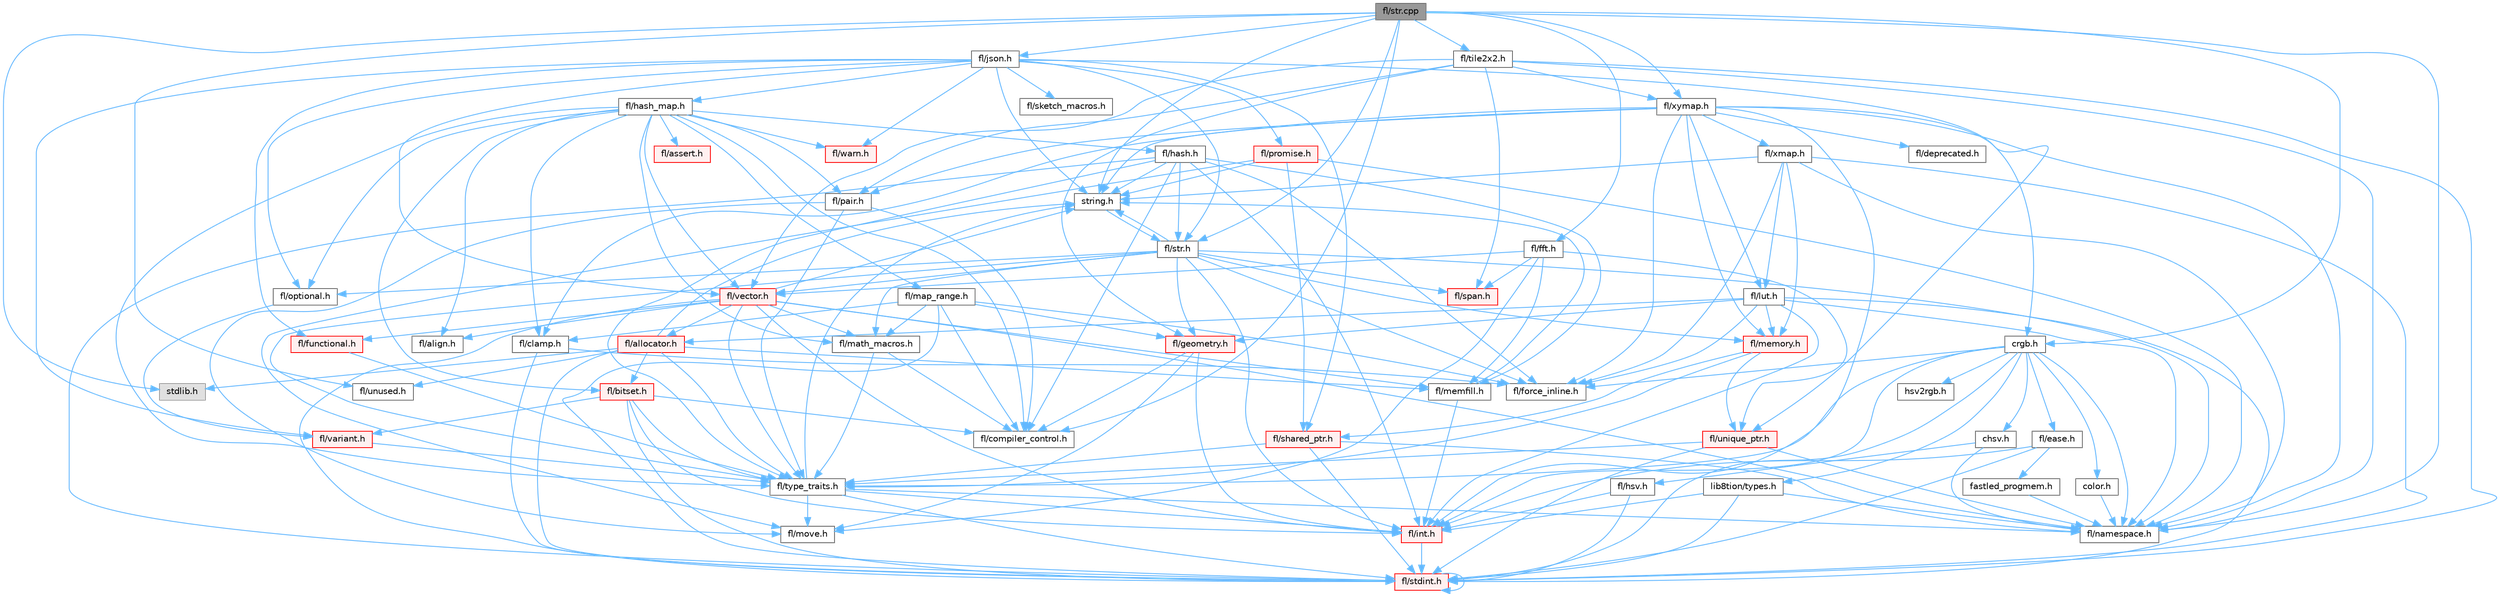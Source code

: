 digraph "fl/str.cpp"
{
 // INTERACTIVE_SVG=YES
 // LATEX_PDF_SIZE
  bgcolor="transparent";
  edge [fontname=Helvetica,fontsize=10,labelfontname=Helvetica,labelfontsize=10];
  node [fontname=Helvetica,fontsize=10,shape=box,height=0.2,width=0.4];
  Node1 [id="Node000001",label="fl/str.cpp",height=0.2,width=0.4,color="gray40", fillcolor="grey60", style="filled", fontcolor="black",tooltip=" "];
  Node1 -> Node2 [id="edge1_Node000001_Node000002",color="steelblue1",style="solid",tooltip=" "];
  Node2 [id="Node000002",label="stdlib.h",height=0.2,width=0.4,color="grey60", fillcolor="#E0E0E0", style="filled",tooltip=" "];
  Node1 -> Node3 [id="edge2_Node000001_Node000003",color="steelblue1",style="solid",tooltip=" "];
  Node3 [id="Node000003",label="string.h",height=0.2,width=0.4,color="grey40", fillcolor="white", style="filled",URL="$da/d66/string_8h.html",tooltip=" "];
  Node3 -> Node4 [id="edge3_Node000003_Node000004",color="steelblue1",style="solid",tooltip=" "];
  Node4 [id="Node000004",label="fl/str.h",height=0.2,width=0.4,color="grey40", fillcolor="white", style="filled",URL="$d1/d93/str_8h.html",tooltip=" "];
  Node4 -> Node5 [id="edge4_Node000004_Node000005",color="steelblue1",style="solid",tooltip=" "];
  Node5 [id="Node000005",label="fl/int.h",height=0.2,width=0.4,color="red", fillcolor="#FFF0F0", style="filled",URL="$d3/d7e/int_8h.html",tooltip=" "];
  Node5 -> Node6 [id="edge5_Node000005_Node000006",color="steelblue1",style="solid",tooltip=" "];
  Node6 [id="Node000006",label="fl/stdint.h",height=0.2,width=0.4,color="red", fillcolor="#FFF0F0", style="filled",URL="$df/dd8/stdint_8h.html",tooltip=" "];
  Node6 -> Node6 [id="edge6_Node000006_Node000006",color="steelblue1",style="solid",tooltip=" "];
  Node4 -> Node3 [id="edge7_Node000004_Node000003",color="steelblue1",style="solid",tooltip=" "];
  Node4 -> Node9 [id="edge8_Node000004_Node000009",color="steelblue1",style="solid",tooltip=" "];
  Node9 [id="Node000009",label="fl/geometry.h",height=0.2,width=0.4,color="red", fillcolor="#FFF0F0", style="filled",URL="$d4/d67/geometry_8h.html",tooltip=" "];
  Node9 -> Node5 [id="edge9_Node000009_Node000005",color="steelblue1",style="solid",tooltip=" "];
  Node9 -> Node15 [id="edge10_Node000009_Node000015",color="steelblue1",style="solid",tooltip=" "];
  Node15 [id="Node000015",label="fl/compiler_control.h",height=0.2,width=0.4,color="grey40", fillcolor="white", style="filled",URL="$d4/d54/compiler__control_8h.html",tooltip=" "];
  Node9 -> Node18 [id="edge11_Node000009_Node000018",color="steelblue1",style="solid",tooltip=" "];
  Node18 [id="Node000018",label="fl/move.h",height=0.2,width=0.4,color="grey40", fillcolor="white", style="filled",URL="$d9/d83/move_8h.html",tooltip=" "];
  Node4 -> Node14 [id="edge12_Node000004_Node000014",color="steelblue1",style="solid",tooltip=" "];
  Node14 [id="Node000014",label="fl/math_macros.h",height=0.2,width=0.4,color="grey40", fillcolor="white", style="filled",URL="$d8/db8/math__macros_8h.html",tooltip=" "];
  Node14 -> Node15 [id="edge13_Node000014_Node000015",color="steelblue1",style="solid",tooltip=" "];
  Node14 -> Node16 [id="edge14_Node000014_Node000016",color="steelblue1",style="solid",tooltip=" "];
  Node16 [id="Node000016",label="fl/type_traits.h",height=0.2,width=0.4,color="grey40", fillcolor="white", style="filled",URL="$df/d63/type__traits_8h.html",tooltip=" "];
  Node16 -> Node3 [id="edge15_Node000016_Node000003",color="steelblue1",style="solid",tooltip=" "];
  Node16 -> Node6 [id="edge16_Node000016_Node000006",color="steelblue1",style="solid",tooltip=" "];
  Node16 -> Node17 [id="edge17_Node000016_Node000017",color="steelblue1",style="solid",tooltip=" "];
  Node17 [id="Node000017",label="fl/namespace.h",height=0.2,width=0.4,color="grey40", fillcolor="white", style="filled",URL="$df/d2a/namespace_8h.html",tooltip="Implements the FastLED namespace macros."];
  Node16 -> Node18 [id="edge18_Node000016_Node000018",color="steelblue1",style="solid",tooltip=" "];
  Node16 -> Node5 [id="edge19_Node000016_Node000005",color="steelblue1",style="solid",tooltip=" "];
  Node4 -> Node17 [id="edge20_Node000004_Node000017",color="steelblue1",style="solid",tooltip=" "];
  Node4 -> Node19 [id="edge21_Node000004_Node000019",color="steelblue1",style="solid",tooltip=" "];
  Node19 [id="Node000019",label="fl/memory.h",height=0.2,width=0.4,color="red", fillcolor="#FFF0F0", style="filled",URL="$dc/d18/memory_8h.html",tooltip=" "];
  Node19 -> Node39 [id="edge22_Node000019_Node000039",color="steelblue1",style="solid",tooltip=" "];
  Node39 [id="Node000039",label="fl/shared_ptr.h",height=0.2,width=0.4,color="red", fillcolor="#FFF0F0", style="filled",URL="$df/d6a/shared__ptr_8h.html",tooltip=" "];
  Node39 -> Node17 [id="edge23_Node000039_Node000017",color="steelblue1",style="solid",tooltip=" "];
  Node39 -> Node16 [id="edge24_Node000039_Node000016",color="steelblue1",style="solid",tooltip=" "];
  Node39 -> Node6 [id="edge25_Node000039_Node000006",color="steelblue1",style="solid",tooltip=" "];
  Node19 -> Node22 [id="edge26_Node000019_Node000022",color="steelblue1",style="solid",tooltip=" "];
  Node22 [id="Node000022",label="fl/unique_ptr.h",height=0.2,width=0.4,color="red", fillcolor="#FFF0F0", style="filled",URL="$da/d4b/unique__ptr_8h.html",tooltip=" "];
  Node22 -> Node17 [id="edge27_Node000022_Node000017",color="steelblue1",style="solid",tooltip=" "];
  Node22 -> Node16 [id="edge28_Node000022_Node000016",color="steelblue1",style="solid",tooltip=" "];
  Node22 -> Node6 [id="edge29_Node000022_Node000006",color="steelblue1",style="solid",tooltip=" "];
  Node19 -> Node16 [id="edge30_Node000019_Node000016",color="steelblue1",style="solid",tooltip=" "];
  Node4 -> Node44 [id="edge31_Node000004_Node000044",color="steelblue1",style="solid",tooltip=" "];
  Node44 [id="Node000044",label="fl/optional.h",height=0.2,width=0.4,color="grey40", fillcolor="white", style="filled",URL="$dc/d62/optional_8h.html",tooltip=" "];
  Node44 -> Node35 [id="edge32_Node000044_Node000035",color="steelblue1",style="solid",tooltip=" "];
  Node35 [id="Node000035",label="fl/variant.h",height=0.2,width=0.4,color="red", fillcolor="#FFF0F0", style="filled",URL="$d6/d10/variant_8h.html",tooltip=" "];
  Node35 -> Node16 [id="edge33_Node000035_Node000016",color="steelblue1",style="solid",tooltip=" "];
  Node4 -> Node16 [id="edge34_Node000004_Node000016",color="steelblue1",style="solid",tooltip=" "];
  Node4 -> Node45 [id="edge35_Node000004_Node000045",color="steelblue1",style="solid",tooltip=" "];
  Node45 [id="Node000045",label="fl/vector.h",height=0.2,width=0.4,color="red", fillcolor="#FFF0F0", style="filled",URL="$d6/d68/vector_8h.html",tooltip=" "];
  Node45 -> Node6 [id="edge36_Node000045_Node000006",color="steelblue1",style="solid",tooltip=" "];
  Node45 -> Node5 [id="edge37_Node000045_Node000005",color="steelblue1",style="solid",tooltip=" "];
  Node45 -> Node3 [id="edge38_Node000045_Node000003",color="steelblue1",style="solid",tooltip=" "];
  Node45 -> Node46 [id="edge39_Node000045_Node000046",color="steelblue1",style="solid",tooltip=" "];
  Node46 [id="Node000046",label="fl/functional.h",height=0.2,width=0.4,color="red", fillcolor="#FFF0F0", style="filled",URL="$d8/dea/functional_8h.html",tooltip=" "];
  Node46 -> Node16 [id="edge40_Node000046_Node000016",color="steelblue1",style="solid",tooltip=" "];
  Node45 -> Node14 [id="edge41_Node000045_Node000014",color="steelblue1",style="solid",tooltip=" "];
  Node45 -> Node30 [id="edge42_Node000045_Node000030",color="steelblue1",style="solid",tooltip=" "];
  Node30 [id="Node000030",label="fl/memfill.h",height=0.2,width=0.4,color="grey40", fillcolor="white", style="filled",URL="$d0/dda/memfill_8h.html",tooltip=" "];
  Node30 -> Node3 [id="edge43_Node000030_Node000003",color="steelblue1",style="solid",tooltip=" "];
  Node30 -> Node5 [id="edge44_Node000030_Node000005",color="steelblue1",style="solid",tooltip=" "];
  Node45 -> Node17 [id="edge45_Node000045_Node000017",color="steelblue1",style="solid",tooltip=" "];
  Node45 -> Node28 [id="edge46_Node000045_Node000028",color="steelblue1",style="solid",tooltip=" "];
  Node28 [id="Node000028",label="fl/allocator.h",height=0.2,width=0.4,color="red", fillcolor="#FFF0F0", style="filled",URL="$da/da9/allocator_8h.html",tooltip=" "];
  Node28 -> Node2 [id="edge47_Node000028_Node000002",color="steelblue1",style="solid",tooltip=" "];
  Node28 -> Node3 [id="edge48_Node000028_Node000003",color="steelblue1",style="solid",tooltip=" "];
  Node28 -> Node30 [id="edge49_Node000028_Node000030",color="steelblue1",style="solid",tooltip=" "];
  Node28 -> Node16 [id="edge50_Node000028_Node000016",color="steelblue1",style="solid",tooltip=" "];
  Node28 -> Node31 [id="edge51_Node000028_Node000031",color="steelblue1",style="solid",tooltip=" "];
  Node31 [id="Node000031",label="fl/unused.h",height=0.2,width=0.4,color="grey40", fillcolor="white", style="filled",URL="$d8/d4b/unused_8h.html",tooltip=" "];
  Node28 -> Node6 [id="edge52_Node000028_Node000006",color="steelblue1",style="solid",tooltip=" "];
  Node28 -> Node33 [id="edge53_Node000028_Node000033",color="steelblue1",style="solid",tooltip=" "];
  Node33 [id="Node000033",label="fl/bitset.h",height=0.2,width=0.4,color="red", fillcolor="#FFF0F0", style="filled",URL="$d1/d69/bitset_8h.html",tooltip=" "];
  Node33 -> Node16 [id="edge54_Node000033_Node000016",color="steelblue1",style="solid",tooltip=" "];
  Node33 -> Node35 [id="edge55_Node000033_Node000035",color="steelblue1",style="solid",tooltip=" "];
  Node33 -> Node6 [id="edge56_Node000033_Node000006",color="steelblue1",style="solid",tooltip=" "];
  Node33 -> Node5 [id="edge57_Node000033_Node000005",color="steelblue1",style="solid",tooltip=" "];
  Node33 -> Node15 [id="edge58_Node000033_Node000015",color="steelblue1",style="solid",tooltip=" "];
  Node45 -> Node16 [id="edge59_Node000045_Node000016",color="steelblue1",style="solid",tooltip=" "];
  Node45 -> Node42 [id="edge60_Node000045_Node000042",color="steelblue1",style="solid",tooltip=" "];
  Node42 [id="Node000042",label="fl/align.h",height=0.2,width=0.4,color="grey40", fillcolor="white", style="filled",URL="$d1/ddf/align_8h.html",tooltip=" "];
  Node4 -> Node48 [id="edge61_Node000004_Node000048",color="steelblue1",style="solid",tooltip=" "];
  Node48 [id="Node000048",label="fl/span.h",height=0.2,width=0.4,color="red", fillcolor="#FFF0F0", style="filled",URL="$d4/d7a/span_8h.html",tooltip=" "];
  Node4 -> Node12 [id="edge62_Node000004_Node000012",color="steelblue1",style="solid",tooltip=" "];
  Node12 [id="Node000012",label="fl/force_inline.h",height=0.2,width=0.4,color="grey40", fillcolor="white", style="filled",URL="$d4/d64/force__inline_8h.html",tooltip=" "];
  Node1 -> Node4 [id="edge63_Node000001_Node000004",color="steelblue1",style="solid",tooltip=" "];
  Node1 -> Node50 [id="edge64_Node000001_Node000050",color="steelblue1",style="solid",tooltip=" "];
  Node50 [id="Node000050",label="crgb.h",height=0.2,width=0.4,color="grey40", fillcolor="white", style="filled",URL="$db/dd1/crgb_8h.html",tooltip="Defines the red, green, and blue (RGB) pixel struct."];
  Node50 -> Node6 [id="edge65_Node000050_Node000006",color="steelblue1",style="solid",tooltip=" "];
  Node50 -> Node5 [id="edge66_Node000050_Node000005",color="steelblue1",style="solid",tooltip=" "];
  Node50 -> Node51 [id="edge67_Node000050_Node000051",color="steelblue1",style="solid",tooltip=" "];
  Node51 [id="Node000051",label="chsv.h",height=0.2,width=0.4,color="grey40", fillcolor="white", style="filled",URL="$d8/dd0/chsv_8h.html",tooltip="Defines the hue, saturation, and value (HSV) pixel struct."];
  Node51 -> Node52 [id="edge68_Node000051_Node000052",color="steelblue1",style="solid",tooltip=" "];
  Node52 [id="Node000052",label="fl/hsv.h",height=0.2,width=0.4,color="grey40", fillcolor="white", style="filled",URL="$d2/d4f/hsv_8h.html",tooltip="Defines the hue, saturation, and value (HSV) pixel struct."];
  Node52 -> Node6 [id="edge69_Node000052_Node000006",color="steelblue1",style="solid",tooltip=" "];
  Node52 -> Node5 [id="edge70_Node000052_Node000005",color="steelblue1",style="solid",tooltip=" "];
  Node51 -> Node17 [id="edge71_Node000051_Node000017",color="steelblue1",style="solid",tooltip=" "];
  Node50 -> Node17 [id="edge72_Node000050_Node000017",color="steelblue1",style="solid",tooltip=" "];
  Node50 -> Node53 [id="edge73_Node000050_Node000053",color="steelblue1",style="solid",tooltip=" "];
  Node53 [id="Node000053",label="color.h",height=0.2,width=0.4,color="grey40", fillcolor="white", style="filled",URL="$d2/d6b/src_2color_8h.html",tooltip="Contains definitions for color correction and temperature."];
  Node53 -> Node17 [id="edge74_Node000053_Node000017",color="steelblue1",style="solid",tooltip=" "];
  Node50 -> Node54 [id="edge75_Node000050_Node000054",color="steelblue1",style="solid",tooltip=" "];
  Node54 [id="Node000054",label="lib8tion/types.h",height=0.2,width=0.4,color="grey40", fillcolor="white", style="filled",URL="$d9/ddf/lib8tion_2types_8h.html",tooltip="Defines fractional types used for lib8tion functions."];
  Node54 -> Node6 [id="edge76_Node000054_Node000006",color="steelblue1",style="solid",tooltip=" "];
  Node54 -> Node5 [id="edge77_Node000054_Node000005",color="steelblue1",style="solid",tooltip=" "];
  Node54 -> Node17 [id="edge78_Node000054_Node000017",color="steelblue1",style="solid",tooltip=" "];
  Node50 -> Node12 [id="edge79_Node000050_Node000012",color="steelblue1",style="solid",tooltip=" "];
  Node50 -> Node16 [id="edge80_Node000050_Node000016",color="steelblue1",style="solid",tooltip=" "];
  Node50 -> Node55 [id="edge81_Node000050_Node000055",color="steelblue1",style="solid",tooltip=" "];
  Node55 [id="Node000055",label="hsv2rgb.h",height=0.2,width=0.4,color="grey40", fillcolor="white", style="filled",URL="$de/d9a/hsv2rgb_8h.html",tooltip="Functions to convert from the HSV colorspace to the RGB colorspace."];
  Node50 -> Node56 [id="edge82_Node000050_Node000056",color="steelblue1",style="solid",tooltip=" "];
  Node56 [id="Node000056",label="fl/ease.h",height=0.2,width=0.4,color="grey40", fillcolor="white", style="filled",URL="$db/d19/ease_8h.html",tooltip=" "];
  Node56 -> Node6 [id="edge83_Node000056_Node000006",color="steelblue1",style="solid",tooltip=" "];
  Node56 -> Node5 [id="edge84_Node000056_Node000005",color="steelblue1",style="solid",tooltip=" "];
  Node56 -> Node57 [id="edge85_Node000056_Node000057",color="steelblue1",style="solid",tooltip=" "];
  Node57 [id="Node000057",label="fastled_progmem.h",height=0.2,width=0.4,color="grey40", fillcolor="white", style="filled",URL="$df/dab/fastled__progmem_8h.html",tooltip="Wrapper definitions to allow seamless use of PROGMEM in environments that have it."];
  Node57 -> Node17 [id="edge86_Node000057_Node000017",color="steelblue1",style="solid",tooltip=" "];
  Node1 -> Node58 [id="edge87_Node000001_Node000058",color="steelblue1",style="solid",tooltip=" "];
  Node58 [id="Node000058",label="fl/fft.h",height=0.2,width=0.4,color="grey40", fillcolor="white", style="filled",URL="$d7/d76/fft_8h.html",tooltip=" "];
  Node58 -> Node22 [id="edge88_Node000058_Node000022",color="steelblue1",style="solid",tooltip=" "];
  Node58 -> Node48 [id="edge89_Node000058_Node000048",color="steelblue1",style="solid",tooltip=" "];
  Node58 -> Node45 [id="edge90_Node000058_Node000045",color="steelblue1",style="solid",tooltip=" "];
  Node58 -> Node18 [id="edge91_Node000058_Node000018",color="steelblue1",style="solid",tooltip=" "];
  Node58 -> Node30 [id="edge92_Node000058_Node000030",color="steelblue1",style="solid",tooltip=" "];
  Node1 -> Node17 [id="edge93_Node000001_Node000017",color="steelblue1",style="solid",tooltip=" "];
  Node1 -> Node31 [id="edge94_Node000001_Node000031",color="steelblue1",style="solid",tooltip=" "];
  Node1 -> Node59 [id="edge95_Node000001_Node000059",color="steelblue1",style="solid",tooltip=" "];
  Node59 [id="Node000059",label="fl/xymap.h",height=0.2,width=0.4,color="grey40", fillcolor="white", style="filled",URL="$da/d61/xymap_8h.html",tooltip=" "];
  Node59 -> Node5 [id="edge96_Node000059_Node000005",color="steelblue1",style="solid",tooltip=" "];
  Node59 -> Node17 [id="edge97_Node000059_Node000017",color="steelblue1",style="solid",tooltip=" "];
  Node59 -> Node12 [id="edge98_Node000059_Node000012",color="steelblue1",style="solid",tooltip=" "];
  Node59 -> Node60 [id="edge99_Node000059_Node000060",color="steelblue1",style="solid",tooltip=" "];
  Node60 [id="Node000060",label="fl/pair.h",height=0.2,width=0.4,color="grey40", fillcolor="white", style="filled",URL="$d3/d41/pair_8h.html",tooltip=" "];
  Node60 -> Node18 [id="edge100_Node000060_Node000018",color="steelblue1",style="solid",tooltip=" "];
  Node60 -> Node15 [id="edge101_Node000060_Node000015",color="steelblue1",style="solid",tooltip=" "];
  Node60 -> Node16 [id="edge102_Node000060_Node000016",color="steelblue1",style="solid",tooltip=" "];
  Node59 -> Node3 [id="edge103_Node000059_Node000003",color="steelblue1",style="solid",tooltip=" "];
  Node59 -> Node50 [id="edge104_Node000059_Node000050",color="steelblue1",style="solid",tooltip=" "];
  Node59 -> Node11 [id="edge105_Node000059_Node000011",color="steelblue1",style="solid",tooltip=" "];
  Node11 [id="Node000011",label="fl/clamp.h",height=0.2,width=0.4,color="grey40", fillcolor="white", style="filled",URL="$d6/dd3/clamp_8h.html",tooltip=" "];
  Node11 -> Node6 [id="edge106_Node000011_Node000006",color="steelblue1",style="solid",tooltip=" "];
  Node11 -> Node12 [id="edge107_Node000011_Node000012",color="steelblue1",style="solid",tooltip=" "];
  Node59 -> Node61 [id="edge108_Node000059_Node000061",color="steelblue1",style="solid",tooltip=" "];
  Node61 [id="Node000061",label="fl/lut.h",height=0.2,width=0.4,color="grey40", fillcolor="white", style="filled",URL="$db/d54/lut_8h.html",tooltip=" "];
  Node61 -> Node28 [id="edge109_Node000061_Node000028",color="steelblue1",style="solid",tooltip=" "];
  Node61 -> Node12 [id="edge110_Node000061_Node000012",color="steelblue1",style="solid",tooltip=" "];
  Node61 -> Node19 [id="edge111_Node000061_Node000019",color="steelblue1",style="solid",tooltip=" "];
  Node61 -> Node6 [id="edge112_Node000061_Node000006",color="steelblue1",style="solid",tooltip=" "];
  Node61 -> Node5 [id="edge113_Node000061_Node000005",color="steelblue1",style="solid",tooltip=" "];
  Node61 -> Node9 [id="edge114_Node000061_Node000009",color="steelblue1",style="solid",tooltip=" "];
  Node61 -> Node17 [id="edge115_Node000061_Node000017",color="steelblue1",style="solid",tooltip=" "];
  Node59 -> Node19 [id="edge116_Node000059_Node000019",color="steelblue1",style="solid",tooltip=" "];
  Node59 -> Node36 [id="edge117_Node000059_Node000036",color="steelblue1",style="solid",tooltip=" "];
  Node36 [id="Node000036",label="fl/deprecated.h",height=0.2,width=0.4,color="grey40", fillcolor="white", style="filled",URL="$d4/dce/deprecated_8h.html",tooltip=" "];
  Node59 -> Node62 [id="edge118_Node000059_Node000062",color="steelblue1",style="solid",tooltip=" "];
  Node62 [id="Node000062",label="fl/xmap.h",height=0.2,width=0.4,color="grey40", fillcolor="white", style="filled",URL="$dd/dcc/xmap_8h.html",tooltip=" "];
  Node62 -> Node6 [id="edge119_Node000062_Node000006",color="steelblue1",style="solid",tooltip=" "];
  Node62 -> Node3 [id="edge120_Node000062_Node000003",color="steelblue1",style="solid",tooltip=" "];
  Node62 -> Node12 [id="edge121_Node000062_Node000012",color="steelblue1",style="solid",tooltip=" "];
  Node62 -> Node61 [id="edge122_Node000062_Node000061",color="steelblue1",style="solid",tooltip=" "];
  Node62 -> Node19 [id="edge123_Node000062_Node000019",color="steelblue1",style="solid",tooltip=" "];
  Node62 -> Node17 [id="edge124_Node000062_Node000017",color="steelblue1",style="solid",tooltip=" "];
  Node1 -> Node63 [id="edge125_Node000001_Node000063",color="steelblue1",style="solid",tooltip=" "];
  Node63 [id="Node000063",label="fl/json.h",height=0.2,width=0.4,color="grey40", fillcolor="white", style="filled",URL="$d7/d91/fl_2json_8h.html",tooltip="FastLED's Elegant JSON Library: fl::Json"];
  Node63 -> Node3 [id="edge126_Node000063_Node000003",color="steelblue1",style="solid",tooltip=" "];
  Node63 -> Node45 [id="edge127_Node000063_Node000045",color="steelblue1",style="solid",tooltip=" "];
  Node63 -> Node64 [id="edge128_Node000063_Node000064",color="steelblue1",style="solid",tooltip=" "];
  Node64 [id="Node000064",label="fl/hash_map.h",height=0.2,width=0.4,color="grey40", fillcolor="white", style="filled",URL="$d6/d13/hash__map_8h.html",tooltip=" "];
  Node64 -> Node65 [id="edge129_Node000064_Node000065",color="steelblue1",style="solid",tooltip=" "];
  Node65 [id="Node000065",label="fl/assert.h",height=0.2,width=0.4,color="red", fillcolor="#FFF0F0", style="filled",URL="$dc/da7/assert_8h.html",tooltip=" "];
  Node64 -> Node33 [id="edge130_Node000064_Node000033",color="steelblue1",style="solid",tooltip=" "];
  Node64 -> Node11 [id="edge131_Node000064_Node000011",color="steelblue1",style="solid",tooltip=" "];
  Node64 -> Node67 [id="edge132_Node000064_Node000067",color="steelblue1",style="solid",tooltip=" "];
  Node67 [id="Node000067",label="fl/hash.h",height=0.2,width=0.4,color="grey40", fillcolor="white", style="filled",URL="$db/dfb/hash_8h.html",tooltip=" "];
  Node67 -> Node4 [id="edge133_Node000067_Node000004",color="steelblue1",style="solid",tooltip=" "];
  Node67 -> Node16 [id="edge134_Node000067_Node000016",color="steelblue1",style="solid",tooltip=" "];
  Node67 -> Node5 [id="edge135_Node000067_Node000005",color="steelblue1",style="solid",tooltip=" "];
  Node67 -> Node6 [id="edge136_Node000067_Node000006",color="steelblue1",style="solid",tooltip=" "];
  Node67 -> Node12 [id="edge137_Node000067_Node000012",color="steelblue1",style="solid",tooltip=" "];
  Node67 -> Node30 [id="edge138_Node000067_Node000030",color="steelblue1",style="solid",tooltip=" "];
  Node67 -> Node3 [id="edge139_Node000067_Node000003",color="steelblue1",style="solid",tooltip=" "];
  Node67 -> Node15 [id="edge140_Node000067_Node000015",color="steelblue1",style="solid",tooltip=" "];
  Node64 -> Node13 [id="edge141_Node000064_Node000013",color="steelblue1",style="solid",tooltip=" "];
  Node13 [id="Node000013",label="fl/map_range.h",height=0.2,width=0.4,color="grey40", fillcolor="white", style="filled",URL="$d1/d47/map__range_8h.html",tooltip=" "];
  Node13 -> Node6 [id="edge142_Node000013_Node000006",color="steelblue1",style="solid",tooltip=" "];
  Node13 -> Node11 [id="edge143_Node000013_Node000011",color="steelblue1",style="solid",tooltip=" "];
  Node13 -> Node12 [id="edge144_Node000013_Node000012",color="steelblue1",style="solid",tooltip=" "];
  Node13 -> Node14 [id="edge145_Node000013_Node000014",color="steelblue1",style="solid",tooltip=" "];
  Node13 -> Node15 [id="edge146_Node000013_Node000015",color="steelblue1",style="solid",tooltip=" "];
  Node13 -> Node9 [id="edge147_Node000013_Node000009",color="steelblue1",style="solid",tooltip=" "];
  Node64 -> Node44 [id="edge148_Node000064_Node000044",color="steelblue1",style="solid",tooltip=" "];
  Node64 -> Node60 [id="edge149_Node000064_Node000060",color="steelblue1",style="solid",tooltip=" "];
  Node64 -> Node16 [id="edge150_Node000064_Node000016",color="steelblue1",style="solid",tooltip=" "];
  Node64 -> Node45 [id="edge151_Node000064_Node000045",color="steelblue1",style="solid",tooltip=" "];
  Node64 -> Node68 [id="edge152_Node000064_Node000068",color="steelblue1",style="solid",tooltip=" "];
  Node68 [id="Node000068",label="fl/warn.h",height=0.2,width=0.4,color="red", fillcolor="#FFF0F0", style="filled",URL="$de/d77/warn_8h.html",tooltip=" "];
  Node64 -> Node42 [id="edge153_Node000064_Node000042",color="steelblue1",style="solid",tooltip=" "];
  Node64 -> Node15 [id="edge154_Node000064_Node000015",color="steelblue1",style="solid",tooltip=" "];
  Node64 -> Node14 [id="edge155_Node000064_Node000014",color="steelblue1",style="solid",tooltip=" "];
  Node63 -> Node35 [id="edge156_Node000063_Node000035",color="steelblue1",style="solid",tooltip=" "];
  Node63 -> Node44 [id="edge157_Node000063_Node000044",color="steelblue1",style="solid",tooltip=" "];
  Node63 -> Node22 [id="edge158_Node000063_Node000022",color="steelblue1",style="solid",tooltip=" "];
  Node63 -> Node39 [id="edge159_Node000063_Node000039",color="steelblue1",style="solid",tooltip=" "];
  Node63 -> Node46 [id="edge160_Node000063_Node000046",color="steelblue1",style="solid",tooltip=" "];
  Node63 -> Node4 [id="edge161_Node000063_Node000004",color="steelblue1",style="solid",tooltip=" "];
  Node63 -> Node72 [id="edge162_Node000063_Node000072",color="steelblue1",style="solid",tooltip=" "];
  Node72 [id="Node000072",label="fl/promise.h",height=0.2,width=0.4,color="red", fillcolor="#FFF0F0", style="filled",URL="$d6/d17/promise_8h.html",tooltip="Promise-based fluent API for FastLED - standalone async primitives."];
  Node72 -> Node17 [id="edge163_Node000072_Node000017",color="steelblue1",style="solid",tooltip=" "];
  Node72 -> Node3 [id="edge164_Node000072_Node000003",color="steelblue1",style="solid",tooltip=" "];
  Node72 -> Node39 [id="edge165_Node000072_Node000039",color="steelblue1",style="solid",tooltip=" "];
  Node72 -> Node18 [id="edge166_Node000072_Node000018",color="steelblue1",style="solid",tooltip=" "];
  Node63 -> Node68 [id="edge167_Node000063_Node000068",color="steelblue1",style="solid",tooltip=" "];
  Node63 -> Node71 [id="edge168_Node000063_Node000071",color="steelblue1",style="solid",tooltip=" "];
  Node71 [id="Node000071",label="fl/sketch_macros.h",height=0.2,width=0.4,color="grey40", fillcolor="white", style="filled",URL="$d1/dbc/sketch__macros_8h.html",tooltip=" "];
  Node1 -> Node74 [id="edge169_Node000001_Node000074",color="steelblue1",style="solid",tooltip=" "];
  Node74 [id="Node000074",label="fl/tile2x2.h",height=0.2,width=0.4,color="grey40", fillcolor="white", style="filled",URL="$d2/db4/tile2x2_8h.html",tooltip=" "];
  Node74 -> Node6 [id="edge170_Node000074_Node000006",color="steelblue1",style="solid",tooltip=" "];
  Node74 -> Node9 [id="edge171_Node000074_Node000009",color="steelblue1",style="solid",tooltip=" "];
  Node74 -> Node17 [id="edge172_Node000074_Node000017",color="steelblue1",style="solid",tooltip=" "];
  Node74 -> Node60 [id="edge173_Node000074_Node000060",color="steelblue1",style="solid",tooltip=" "];
  Node74 -> Node48 [id="edge174_Node000074_Node000048",color="steelblue1",style="solid",tooltip=" "];
  Node74 -> Node59 [id="edge175_Node000074_Node000059",color="steelblue1",style="solid",tooltip=" "];
  Node74 -> Node45 [id="edge176_Node000074_Node000045",color="steelblue1",style="solid",tooltip=" "];
  Node1 -> Node15 [id="edge177_Node000001_Node000015",color="steelblue1",style="solid",tooltip=" "];
}
